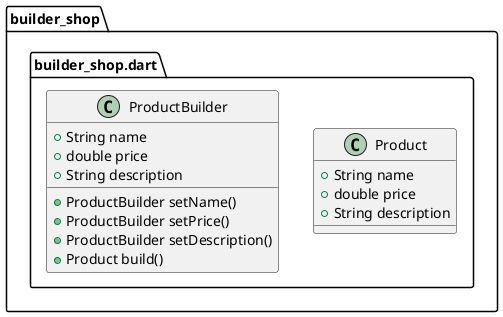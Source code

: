 @startuml
set namespaceSeparator ::

class "builder_shop::builder_shop.dart::Product" {
  +String name
  +double price
  +String description
}

class "builder_shop::builder_shop.dart::ProductBuilder" {
  +String name
  +double price
  +String description
  +ProductBuilder setName()
  +ProductBuilder setPrice()
  +ProductBuilder setDescription()
  +Product build()
}


@enduml